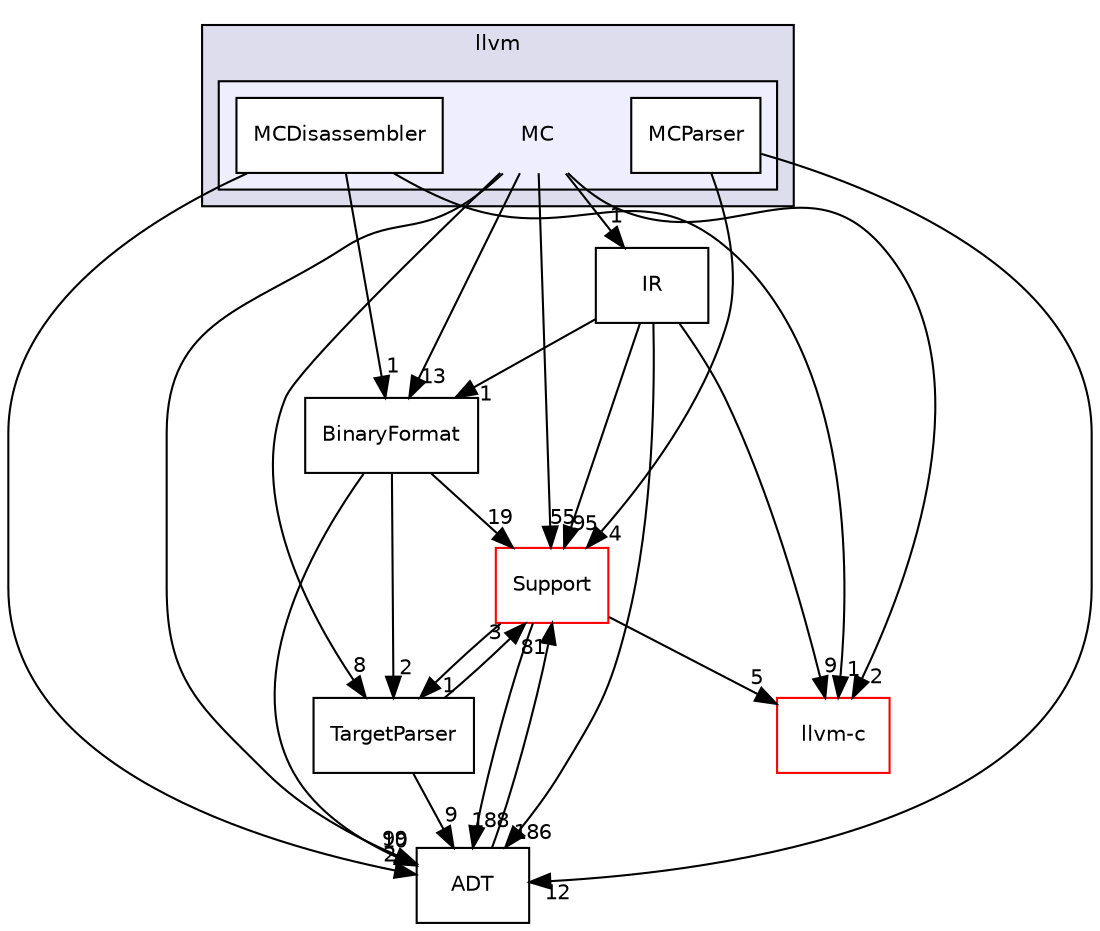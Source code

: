 digraph "include/llvm/MC" {
  bgcolor=transparent;
  compound=true
  node [ fontsize="10", fontname="Helvetica"];
  edge [ labelfontsize="10", labelfontname="Helvetica"];
  subgraph clusterdir_dcde91663b8816e1e2311938ccd8f690 {
    graph [ bgcolor="#ddddee", pencolor="black", label="llvm" fontname="Helvetica", fontsize="10", URL="dir_dcde91663b8816e1e2311938ccd8f690.html"]
  subgraph clusterdir_3c463fb0a03f5ca9e2abd53334bc8356 {
    graph [ bgcolor="#eeeeff", pencolor="black", label="" URL="dir_3c463fb0a03f5ca9e2abd53334bc8356.html"];
    dir_3c463fb0a03f5ca9e2abd53334bc8356 [shape=plaintext label="MC"];
    dir_58163bf2ec8feb0df009d824c5b17ddf [shape=box label="MCDisassembler" color="black" fillcolor="white" style="filled" URL="dir_58163bf2ec8feb0df009d824c5b17ddf.html"];
    dir_7d535f6b20d94b232098dbe4cecc414b [shape=box label="MCParser" color="black" fillcolor="white" style="filled" URL="dir_7d535f6b20d94b232098dbe4cecc414b.html"];
  }
  }
  dir_c3e93f23a4a31c717998b98ce143b7c0 [shape=box label="IR" URL="dir_c3e93f23a4a31c717998b98ce143b7c0.html"];
  dir_ae1e398ac700924fa434b51c248a5531 [shape=box label="Support" color="red" URL="dir_ae1e398ac700924fa434b51c248a5531.html"];
  dir_32453792af2ba70c54e3ccae3a790d1b [shape=box label="ADT" URL="dir_32453792af2ba70c54e3ccae3a790d1b.html"];
  dir_b404620133d8508a838af4d853306b62 [shape=box label="TargetParser" URL="dir_b404620133d8508a838af4d853306b62.html"];
  dir_db1e4f1ef1b4536ff54becd23c94e664 [shape=box label="llvm-c" color="red" URL="dir_db1e4f1ef1b4536ff54becd23c94e664.html"];
  dir_76bc56fc1555430657f301d4de3959f5 [shape=box label="BinaryFormat" URL="dir_76bc56fc1555430657f301d4de3959f5.html"];
  dir_c3e93f23a4a31c717998b98ce143b7c0->dir_ae1e398ac700924fa434b51c248a5531 [headlabel="95", labeldistance=1.5 headhref="dir_000010_000011.html"];
  dir_c3e93f23a4a31c717998b98ce143b7c0->dir_32453792af2ba70c54e3ccae3a790d1b [headlabel="186", labeldistance=1.5 headhref="dir_000010_000007.html"];
  dir_c3e93f23a4a31c717998b98ce143b7c0->dir_db1e4f1ef1b4536ff54becd23c94e664 [headlabel="9", labeldistance=1.5 headhref="dir_000010_000002.html"];
  dir_c3e93f23a4a31c717998b98ce143b7c0->dir_76bc56fc1555430657f301d4de3959f5 [headlabel="1", labeldistance=1.5 headhref="dir_000010_000020.html"];
  dir_3c463fb0a03f5ca9e2abd53334bc8356->dir_c3e93f23a4a31c717998b98ce143b7c0 [headlabel="1", labeldistance=1.5 headhref="dir_000281_000010.html"];
  dir_3c463fb0a03f5ca9e2abd53334bc8356->dir_ae1e398ac700924fa434b51c248a5531 [headlabel="55", labeldistance=1.5 headhref="dir_000281_000011.html"];
  dir_3c463fb0a03f5ca9e2abd53334bc8356->dir_32453792af2ba70c54e3ccae3a790d1b [headlabel="99", labeldistance=1.5 headhref="dir_000281_000007.html"];
  dir_3c463fb0a03f5ca9e2abd53334bc8356->dir_b404620133d8508a838af4d853306b62 [headlabel="8", labeldistance=1.5 headhref="dir_000281_000029.html"];
  dir_3c463fb0a03f5ca9e2abd53334bc8356->dir_db1e4f1ef1b4536ff54becd23c94e664 [headlabel="2", labeldistance=1.5 headhref="dir_000281_000002.html"];
  dir_3c463fb0a03f5ca9e2abd53334bc8356->dir_76bc56fc1555430657f301d4de3959f5 [headlabel="13", labeldistance=1.5 headhref="dir_000281_000020.html"];
  dir_ae1e398ac700924fa434b51c248a5531->dir_32453792af2ba70c54e3ccae3a790d1b [headlabel="188", labeldistance=1.5 headhref="dir_000011_000007.html"];
  dir_ae1e398ac700924fa434b51c248a5531->dir_b404620133d8508a838af4d853306b62 [headlabel="1", labeldistance=1.5 headhref="dir_000011_000029.html"];
  dir_ae1e398ac700924fa434b51c248a5531->dir_db1e4f1ef1b4536ff54becd23c94e664 [headlabel="5", labeldistance=1.5 headhref="dir_000011_000002.html"];
  dir_7d535f6b20d94b232098dbe4cecc414b->dir_ae1e398ac700924fa434b51c248a5531 [headlabel="4", labeldistance=1.5 headhref="dir_000283_000011.html"];
  dir_7d535f6b20d94b232098dbe4cecc414b->dir_32453792af2ba70c54e3ccae3a790d1b [headlabel="12", labeldistance=1.5 headhref="dir_000283_000007.html"];
  dir_32453792af2ba70c54e3ccae3a790d1b->dir_ae1e398ac700924fa434b51c248a5531 [headlabel="81", labeldistance=1.5 headhref="dir_000007_000011.html"];
  dir_58163bf2ec8feb0df009d824c5b17ddf->dir_32453792af2ba70c54e3ccae3a790d1b [headlabel="2", labeldistance=1.5 headhref="dir_000282_000007.html"];
  dir_58163bf2ec8feb0df009d824c5b17ddf->dir_db1e4f1ef1b4536ff54becd23c94e664 [headlabel="1", labeldistance=1.5 headhref="dir_000282_000002.html"];
  dir_58163bf2ec8feb0df009d824c5b17ddf->dir_76bc56fc1555430657f301d4de3959f5 [headlabel="1", labeldistance=1.5 headhref="dir_000282_000020.html"];
  dir_b404620133d8508a838af4d853306b62->dir_ae1e398ac700924fa434b51c248a5531 [headlabel="3", labeldistance=1.5 headhref="dir_000029_000011.html"];
  dir_b404620133d8508a838af4d853306b62->dir_32453792af2ba70c54e3ccae3a790d1b [headlabel="9", labeldistance=1.5 headhref="dir_000029_000007.html"];
  dir_76bc56fc1555430657f301d4de3959f5->dir_ae1e398ac700924fa434b51c248a5531 [headlabel="19", labeldistance=1.5 headhref="dir_000020_000011.html"];
  dir_76bc56fc1555430657f301d4de3959f5->dir_32453792af2ba70c54e3ccae3a790d1b [headlabel="10", labeldistance=1.5 headhref="dir_000020_000007.html"];
  dir_76bc56fc1555430657f301d4de3959f5->dir_b404620133d8508a838af4d853306b62 [headlabel="2", labeldistance=1.5 headhref="dir_000020_000029.html"];
}
